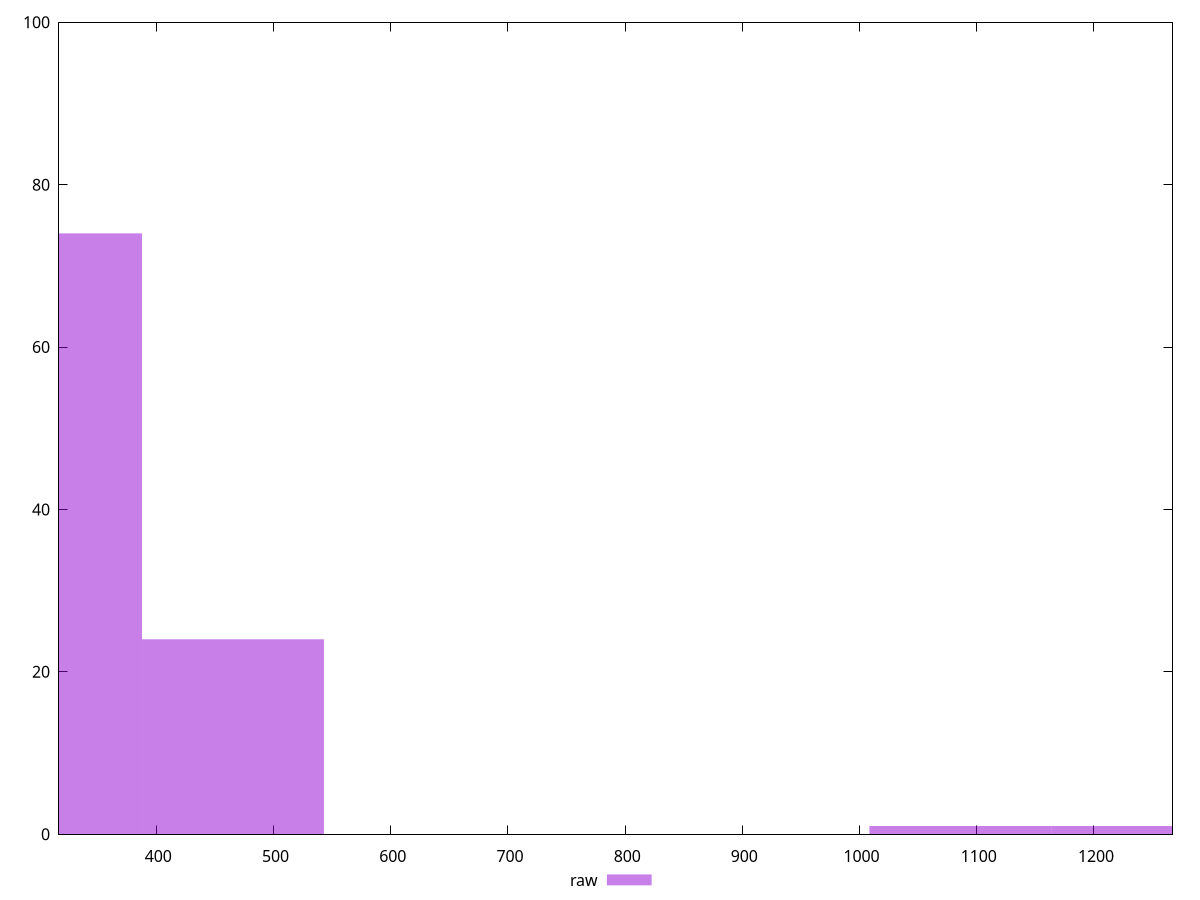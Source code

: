 reset

$raw <<EOF
1241.1435150420925 1
1086.000575661831 1
310.28587876052313 74
465.4288181407847 24
EOF

set key outside below
set boxwidth 155.14293938026157
set xrange [317:1267]
set yrange [0:100]
set trange [0:100]
set style fill transparent solid 0.5 noborder
set terminal svg size 640, 490 enhanced background rgb 'white'
set output "report_00017_2021-02-10T15-08-03.406Z/render-blocking-resources/samples/pages+cached+noadtech+nomedia/raw/histogram.svg"

plot $raw title "raw" with boxes

reset
